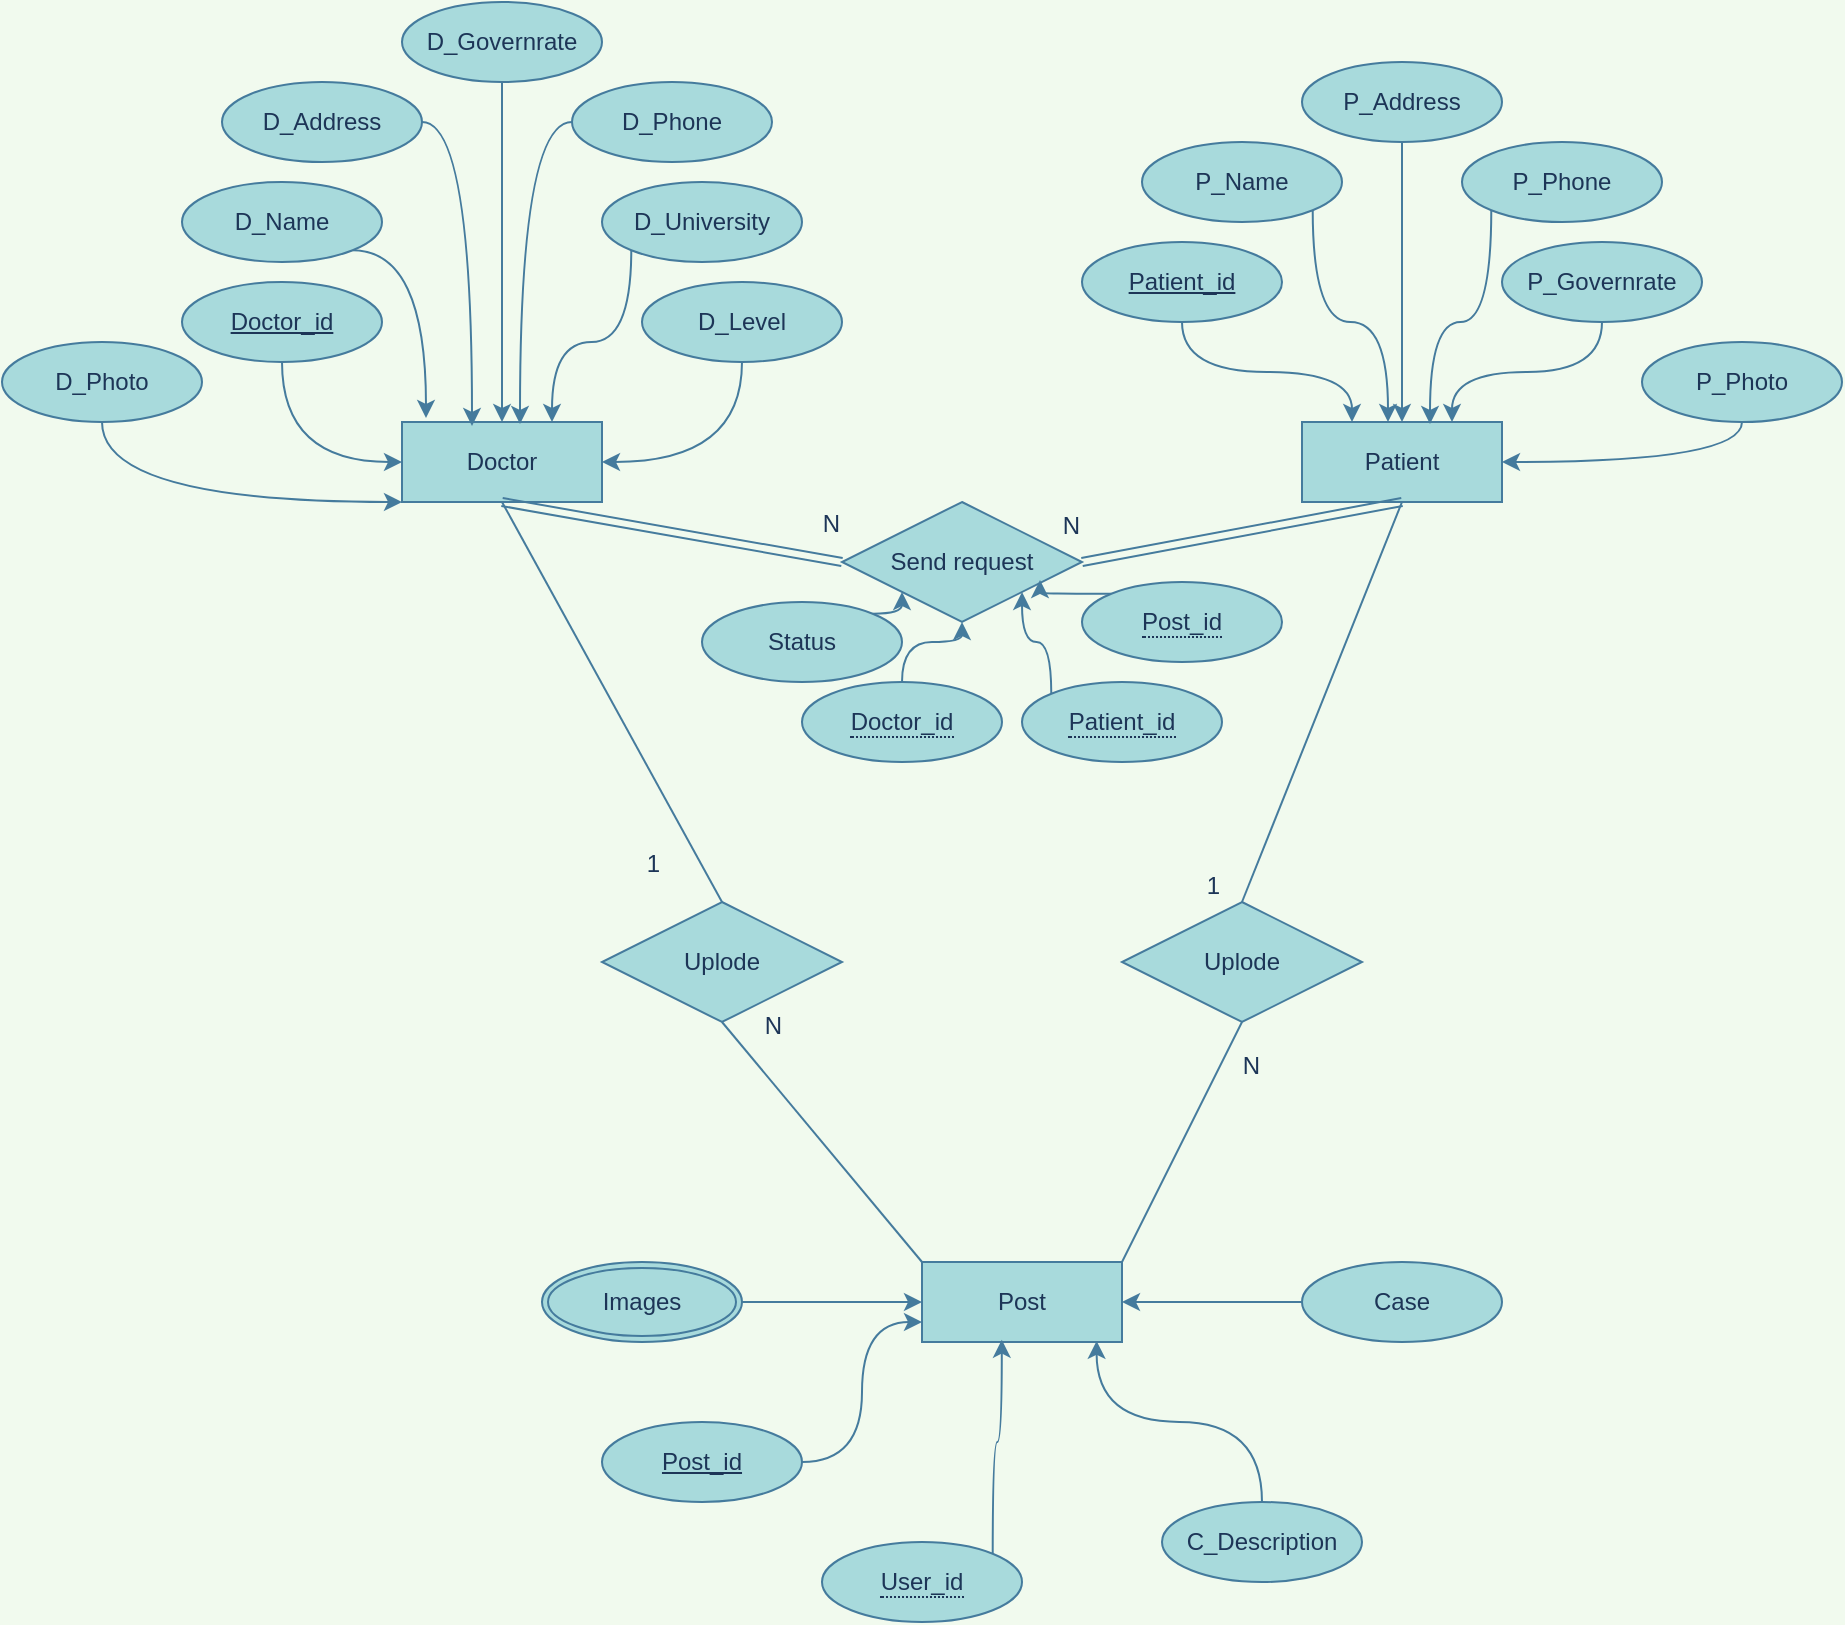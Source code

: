 <mxfile version="18.0.1" type="device"><diagram id="R2lEEEUBdFMjLlhIrx00" name="Page-1"><mxGraphModel dx="2272" dy="878" grid="1" gridSize="10" guides="1" tooltips="1" connect="1" arrows="1" fold="1" page="1" pageScale="1" pageWidth="850" pageHeight="1100" background="#F1FAEE" math="0" shadow="0" extFonts="Permanent Marker^https://fonts.googleapis.com/css?family=Permanent+Marker"><root><mxCell id="0"/><mxCell id="1" parent="0"/><mxCell id="p6AkF4EMMscEZsbePnLb-1" value="Doctor" style="whiteSpace=wrap;html=1;align=center;fillColor=#A8DADC;strokeColor=#457B9D;fontColor=#1D3557;rounded=0;" parent="1" vertex="1"><mxGeometry x="190" y="230" width="100" height="40" as="geometry"/></mxCell><mxCell id="p6AkF4EMMscEZsbePnLb-2" value="Patient" style="rounded=0;arcSize=10;whiteSpace=wrap;html=1;align=center;fillColor=#A8DADC;strokeColor=#457B9D;fontColor=#1D3557;" parent="1" vertex="1"><mxGeometry x="640" y="230" width="100" height="40" as="geometry"/></mxCell><mxCell id="p6AkF4EMMscEZsbePnLb-3" value="Post" style="whiteSpace=wrap;html=1;align=center;fillColor=#A8DADC;strokeColor=#457B9D;fontColor=#1D3557;rounded=0;" parent="1" vertex="1"><mxGeometry x="450" y="650" width="100" height="40" as="geometry"/></mxCell><mxCell id="p6AkF4EMMscEZsbePnLb-9" style="edgeStyle=orthogonalEdgeStyle;rounded=0;orthogonalLoop=1;jettySize=auto;html=1;exitX=0.5;exitY=1;exitDx=0;exitDy=0;entryX=0.25;entryY=0;entryDx=0;entryDy=0;labelBackgroundColor=#F1FAEE;strokeColor=#457B9D;fontColor=#1D3557;curved=1;" parent="1" source="p6AkF4EMMscEZsbePnLb-4" target="p6AkF4EMMscEZsbePnLb-2" edge="1"><mxGeometry relative="1" as="geometry"/></mxCell><mxCell id="p6AkF4EMMscEZsbePnLb-4" value="Patient_id" style="ellipse;whiteSpace=wrap;html=1;align=center;fontStyle=4;fillColor=#A8DADC;strokeColor=#457B9D;fontColor=#1D3557;rounded=0;" parent="1" vertex="1"><mxGeometry x="530" y="140" width="100" height="40" as="geometry"/></mxCell><mxCell id="p6AkF4EMMscEZsbePnLb-10" style="edgeStyle=orthogonalEdgeStyle;rounded=0;orthogonalLoop=1;jettySize=auto;html=1;exitX=1;exitY=1;exitDx=0;exitDy=0;entryX=0.43;entryY=0;entryDx=0;entryDy=0;entryPerimeter=0;labelBackgroundColor=#F1FAEE;strokeColor=#457B9D;fontColor=#1D3557;curved=1;" parent="1" source="p6AkF4EMMscEZsbePnLb-5" target="p6AkF4EMMscEZsbePnLb-2" edge="1"><mxGeometry relative="1" as="geometry"/></mxCell><mxCell id="p6AkF4EMMscEZsbePnLb-5" value="P_Name" style="ellipse;whiteSpace=wrap;html=1;align=center;fillColor=#A8DADC;strokeColor=#457B9D;fontColor=#1D3557;rounded=0;" parent="1" vertex="1"><mxGeometry x="560" y="90" width="100" height="40" as="geometry"/></mxCell><mxCell id="p6AkF4EMMscEZsbePnLb-11" style="edgeStyle=orthogonalEdgeStyle;rounded=0;orthogonalLoop=1;jettySize=auto;html=1;exitX=0.5;exitY=1;exitDx=0;exitDy=0;entryX=0.5;entryY=0;entryDx=0;entryDy=0;labelBackgroundColor=#F1FAEE;strokeColor=#457B9D;fontColor=#1D3557;curved=1;" parent="1" source="p6AkF4EMMscEZsbePnLb-6" target="p6AkF4EMMscEZsbePnLb-2" edge="1"><mxGeometry relative="1" as="geometry"/></mxCell><mxCell id="p6AkF4EMMscEZsbePnLb-6" value="P_Address" style="ellipse;whiteSpace=wrap;html=1;align=center;fillColor=#A8DADC;strokeColor=#457B9D;fontColor=#1D3557;rounded=0;" parent="1" vertex="1"><mxGeometry x="640" y="50" width="100" height="40" as="geometry"/></mxCell><mxCell id="p6AkF4EMMscEZsbePnLb-13" style="edgeStyle=orthogonalEdgeStyle;rounded=0;orthogonalLoop=1;jettySize=auto;html=1;exitX=0.5;exitY=1;exitDx=0;exitDy=0;entryX=0.75;entryY=0;entryDx=0;entryDy=0;labelBackgroundColor=#F1FAEE;strokeColor=#457B9D;fontColor=#1D3557;curved=1;" parent="1" source="p6AkF4EMMscEZsbePnLb-7" target="p6AkF4EMMscEZsbePnLb-2" edge="1"><mxGeometry relative="1" as="geometry"/></mxCell><mxCell id="p6AkF4EMMscEZsbePnLb-7" value="P_Governrate" style="ellipse;whiteSpace=wrap;html=1;align=center;fillColor=#A8DADC;strokeColor=#457B9D;fontColor=#1D3557;rounded=0;" parent="1" vertex="1"><mxGeometry x="740" y="140" width="100" height="40" as="geometry"/></mxCell><mxCell id="p6AkF4EMMscEZsbePnLb-12" style="edgeStyle=orthogonalEdgeStyle;rounded=0;orthogonalLoop=1;jettySize=auto;html=1;exitX=0;exitY=1;exitDx=0;exitDy=0;entryX=0.64;entryY=0.025;entryDx=0;entryDy=0;entryPerimeter=0;labelBackgroundColor=#F1FAEE;strokeColor=#457B9D;fontColor=#1D3557;curved=1;" parent="1" source="p6AkF4EMMscEZsbePnLb-8" target="p6AkF4EMMscEZsbePnLb-2" edge="1"><mxGeometry relative="1" as="geometry"/></mxCell><mxCell id="p6AkF4EMMscEZsbePnLb-8" value="P_Phone" style="ellipse;whiteSpace=wrap;html=1;align=center;fillColor=#A8DADC;strokeColor=#457B9D;fontColor=#1D3557;rounded=0;" parent="1" vertex="1"><mxGeometry x="720" y="90" width="100" height="40" as="geometry"/></mxCell><mxCell id="p6AkF4EMMscEZsbePnLb-14" value="Send request" style="shape=rhombus;perimeter=rhombusPerimeter;whiteSpace=wrap;html=1;align=center;fillColor=#A8DADC;strokeColor=#457B9D;fontColor=#1D3557;rounded=0;" parent="1" vertex="1"><mxGeometry x="410" y="270" width="120" height="60" as="geometry"/></mxCell><mxCell id="p6AkF4EMMscEZsbePnLb-51" style="edgeStyle=orthogonalEdgeStyle;rounded=0;orthogonalLoop=1;jettySize=auto;html=1;exitX=0;exitY=0;exitDx=0;exitDy=0;entryX=0.825;entryY=0.65;entryDx=0;entryDy=0;entryPerimeter=0;labelBackgroundColor=#F1FAEE;strokeColor=#457B9D;fontColor=#1D3557;curved=1;" parent="1" source="p6AkF4EMMscEZsbePnLb-15" target="p6AkF4EMMscEZsbePnLb-14" edge="1"><mxGeometry relative="1" as="geometry"/></mxCell><mxCell id="p6AkF4EMMscEZsbePnLb-15" value="&lt;span style=&quot;border-bottom: 1px dotted&quot;&gt;Post_id&lt;br&gt;&lt;/span&gt;" style="ellipse;whiteSpace=wrap;html=1;align=center;fillColor=#A8DADC;strokeColor=#457B9D;fontColor=#1D3557;rounded=0;" parent="1" vertex="1"><mxGeometry x="530" y="310" width="100" height="40" as="geometry"/></mxCell><mxCell id="p6AkF4EMMscEZsbePnLb-50" style="edgeStyle=orthogonalEdgeStyle;rounded=0;orthogonalLoop=1;jettySize=auto;html=1;exitX=0;exitY=0;exitDx=0;exitDy=0;entryX=1;entryY=1;entryDx=0;entryDy=0;labelBackgroundColor=#F1FAEE;strokeColor=#457B9D;fontColor=#1D3557;curved=1;" parent="1" source="p6AkF4EMMscEZsbePnLb-16" target="p6AkF4EMMscEZsbePnLb-14" edge="1"><mxGeometry relative="1" as="geometry"/></mxCell><mxCell id="p6AkF4EMMscEZsbePnLb-16" value="&lt;span style=&quot;border-bottom: 1px dotted&quot;&gt;Patient_id&lt;br&gt;&lt;/span&gt;" style="ellipse;whiteSpace=wrap;html=1;align=center;fillColor=#A8DADC;strokeColor=#457B9D;fontColor=#1D3557;rounded=0;" parent="1" vertex="1"><mxGeometry x="500" y="360" width="100" height="40" as="geometry"/></mxCell><mxCell id="p6AkF4EMMscEZsbePnLb-40" style="edgeStyle=orthogonalEdgeStyle;rounded=0;orthogonalLoop=1;jettySize=auto;html=1;exitX=0.5;exitY=0;exitDx=0;exitDy=0;entryX=0.5;entryY=1;entryDx=0;entryDy=0;labelBackgroundColor=#F1FAEE;strokeColor=#457B9D;fontColor=#1D3557;curved=1;" parent="1" source="p6AkF4EMMscEZsbePnLb-17" target="p6AkF4EMMscEZsbePnLb-14" edge="1"><mxGeometry relative="1" as="geometry"/></mxCell><mxCell id="p6AkF4EMMscEZsbePnLb-17" value="&lt;span style=&quot;border-bottom: 1px dotted&quot;&gt;Doctor_id&lt;br&gt;&lt;/span&gt;" style="ellipse;whiteSpace=wrap;html=1;align=center;fillColor=#A8DADC;strokeColor=#457B9D;fontColor=#1D3557;rounded=0;" parent="1" vertex="1"><mxGeometry x="390" y="360" width="100" height="40" as="geometry"/></mxCell><mxCell id="p6AkF4EMMscEZsbePnLb-52" style="edgeStyle=orthogonalEdgeStyle;rounded=0;orthogonalLoop=1;jettySize=auto;html=1;exitX=1;exitY=0;exitDx=0;exitDy=0;entryX=0;entryY=1;entryDx=0;entryDy=0;labelBackgroundColor=#F1FAEE;strokeColor=#457B9D;fontColor=#1D3557;curved=1;" parent="1" source="p6AkF4EMMscEZsbePnLb-18" target="p6AkF4EMMscEZsbePnLb-14" edge="1"><mxGeometry relative="1" as="geometry"/></mxCell><mxCell id="p6AkF4EMMscEZsbePnLb-18" value="Status" style="ellipse;whiteSpace=wrap;html=1;align=center;fillColor=#A8DADC;strokeColor=#457B9D;fontColor=#1D3557;rounded=0;" parent="1" vertex="1"><mxGeometry x="340" y="320" width="100" height="40" as="geometry"/></mxCell><mxCell id="p6AkF4EMMscEZsbePnLb-29" style="edgeStyle=orthogonalEdgeStyle;rounded=0;orthogonalLoop=1;jettySize=auto;html=1;exitX=0;exitY=1;exitDx=0;exitDy=0;entryX=0.75;entryY=0;entryDx=0;entryDy=0;labelBackgroundColor=#F1FAEE;strokeColor=#457B9D;fontColor=#1D3557;curved=1;" parent="1" source="p6AkF4EMMscEZsbePnLb-20" target="p6AkF4EMMscEZsbePnLb-1" edge="1"><mxGeometry relative="1" as="geometry"><mxPoint x="260" y="220" as="targetPoint"/></mxGeometry></mxCell><mxCell id="p6AkF4EMMscEZsbePnLb-20" value="D_University" style="ellipse;whiteSpace=wrap;html=1;align=center;fillColor=#A8DADC;strokeColor=#457B9D;fontColor=#1D3557;rounded=0;" parent="1" vertex="1"><mxGeometry x="290" y="110" width="100" height="40" as="geometry"/></mxCell><mxCell id="p6AkF4EMMscEZsbePnLb-31" style="edgeStyle=orthogonalEdgeStyle;rounded=0;orthogonalLoop=1;jettySize=auto;html=1;exitX=0.5;exitY=1;exitDx=0;exitDy=0;entryX=1;entryY=0.5;entryDx=0;entryDy=0;labelBackgroundColor=#F1FAEE;strokeColor=#457B9D;fontColor=#1D3557;curved=1;" parent="1" source="p6AkF4EMMscEZsbePnLb-21" target="p6AkF4EMMscEZsbePnLb-1" edge="1"><mxGeometry relative="1" as="geometry"/></mxCell><mxCell id="p6AkF4EMMscEZsbePnLb-21" value="D_Level" style="ellipse;whiteSpace=wrap;html=1;align=center;fillColor=#A8DADC;strokeColor=#457B9D;fontColor=#1D3557;rounded=0;" parent="1" vertex="1"><mxGeometry x="310" y="160" width="100" height="40" as="geometry"/></mxCell><mxCell id="p6AkF4EMMscEZsbePnLb-37" style="edgeStyle=orthogonalEdgeStyle;rounded=0;orthogonalLoop=1;jettySize=auto;html=1;exitX=0;exitY=0.5;exitDx=0;exitDy=0;entryX=0.59;entryY=0.025;entryDx=0;entryDy=0;entryPerimeter=0;labelBackgroundColor=#F1FAEE;strokeColor=#457B9D;fontColor=#1D3557;curved=1;" parent="1" source="p6AkF4EMMscEZsbePnLb-22" target="p6AkF4EMMscEZsbePnLb-1" edge="1"><mxGeometry relative="1" as="geometry"/></mxCell><mxCell id="p6AkF4EMMscEZsbePnLb-22" value="D_Phone" style="ellipse;whiteSpace=wrap;html=1;align=center;fillColor=#A8DADC;strokeColor=#457B9D;fontColor=#1D3557;rounded=0;" parent="1" vertex="1"><mxGeometry x="275" y="60" width="100" height="40" as="geometry"/></mxCell><mxCell id="p6AkF4EMMscEZsbePnLb-27" style="edgeStyle=orthogonalEdgeStyle;rounded=0;orthogonalLoop=1;jettySize=auto;html=1;exitX=0.5;exitY=1;exitDx=0;exitDy=0;entryX=0.5;entryY=0;entryDx=0;entryDy=0;labelBackgroundColor=#F1FAEE;strokeColor=#457B9D;fontColor=#1D3557;curved=1;" parent="1" source="p6AkF4EMMscEZsbePnLb-23" target="p6AkF4EMMscEZsbePnLb-1" edge="1"><mxGeometry relative="1" as="geometry"/></mxCell><mxCell id="p6AkF4EMMscEZsbePnLb-23" value="D_Governrate" style="ellipse;whiteSpace=wrap;html=1;align=center;fillColor=#A8DADC;strokeColor=#457B9D;fontColor=#1D3557;rounded=0;" parent="1" vertex="1"><mxGeometry x="190" y="20" width="100" height="40" as="geometry"/></mxCell><mxCell id="p6AkF4EMMscEZsbePnLb-36" style="edgeStyle=orthogonalEdgeStyle;rounded=0;orthogonalLoop=1;jettySize=auto;html=1;exitX=1;exitY=0.5;exitDx=0;exitDy=0;entryX=0.35;entryY=0.05;entryDx=0;entryDy=0;entryPerimeter=0;labelBackgroundColor=#F1FAEE;strokeColor=#457B9D;fontColor=#1D3557;curved=1;" parent="1" source="p6AkF4EMMscEZsbePnLb-24" target="p6AkF4EMMscEZsbePnLb-1" edge="1"><mxGeometry relative="1" as="geometry"/></mxCell><mxCell id="p6AkF4EMMscEZsbePnLb-24" value="D_Address" style="ellipse;whiteSpace=wrap;html=1;align=center;fillColor=#A8DADC;strokeColor=#457B9D;fontColor=#1D3557;rounded=0;" parent="1" vertex="1"><mxGeometry x="100" y="60" width="100" height="40" as="geometry"/></mxCell><mxCell id="p6AkF4EMMscEZsbePnLb-35" style="edgeStyle=orthogonalEdgeStyle;rounded=0;orthogonalLoop=1;jettySize=auto;html=1;exitX=1;exitY=1;exitDx=0;exitDy=0;entryX=0.12;entryY=-0.05;entryDx=0;entryDy=0;entryPerimeter=0;labelBackgroundColor=#F1FAEE;strokeColor=#457B9D;fontColor=#1D3557;curved=1;" parent="1" source="p6AkF4EMMscEZsbePnLb-25" target="p6AkF4EMMscEZsbePnLb-1" edge="1"><mxGeometry relative="1" as="geometry"/></mxCell><mxCell id="p6AkF4EMMscEZsbePnLb-25" value="D_Name" style="ellipse;whiteSpace=wrap;html=1;align=center;fillColor=#A8DADC;strokeColor=#457B9D;fontColor=#1D3557;rounded=0;" parent="1" vertex="1"><mxGeometry x="80" y="110" width="100" height="40" as="geometry"/></mxCell><mxCell id="p6AkF4EMMscEZsbePnLb-32" style="edgeStyle=orthogonalEdgeStyle;rounded=0;orthogonalLoop=1;jettySize=auto;html=1;exitX=0.5;exitY=1;exitDx=0;exitDy=0;entryX=0;entryY=0.5;entryDx=0;entryDy=0;labelBackgroundColor=#F1FAEE;strokeColor=#457B9D;fontColor=#1D3557;curved=1;" parent="1" source="p6AkF4EMMscEZsbePnLb-26" target="p6AkF4EMMscEZsbePnLb-1" edge="1"><mxGeometry relative="1" as="geometry"/></mxCell><mxCell id="p6AkF4EMMscEZsbePnLb-26" value="Doctor_id" style="ellipse;whiteSpace=wrap;html=1;align=center;fontStyle=4;fillColor=#A8DADC;strokeColor=#457B9D;fontColor=#1D3557;rounded=0;" parent="1" vertex="1"><mxGeometry x="80" y="160" width="100" height="40" as="geometry"/></mxCell><mxCell id="p6AkF4EMMscEZsbePnLb-44" value="" style="shape=link;html=1;rounded=0;entryX=0;entryY=0.5;entryDx=0;entryDy=0;exitX=0.5;exitY=1;exitDx=0;exitDy=0;labelBackgroundColor=#F1FAEE;strokeColor=#457B9D;fontColor=#1D3557;curved=1;" parent="1" source="p6AkF4EMMscEZsbePnLb-1" target="p6AkF4EMMscEZsbePnLb-14" edge="1"><mxGeometry relative="1" as="geometry"><mxPoint x="230" y="290" as="sourcePoint"/><mxPoint x="450" y="320" as="targetPoint"/></mxGeometry></mxCell><mxCell id="p6AkF4EMMscEZsbePnLb-45" value="N" style="resizable=0;html=1;align=right;verticalAlign=bottom;fillColor=#A8DADC;strokeColor=#457B9D;fontColor=#1D3557;rounded=0;" parent="p6AkF4EMMscEZsbePnLb-44" connectable="0" vertex="1"><mxGeometry x="1" relative="1" as="geometry"><mxPoint y="-10" as="offset"/></mxGeometry></mxCell><mxCell id="p6AkF4EMMscEZsbePnLb-46" value="" style="shape=link;html=1;rounded=0;exitX=0.5;exitY=1;exitDx=0;exitDy=0;entryX=1;entryY=0.5;entryDx=0;entryDy=0;labelBackgroundColor=#F1FAEE;strokeColor=#457B9D;fontColor=#1D3557;curved=1;" parent="1" source="p6AkF4EMMscEZsbePnLb-2" target="p6AkF4EMMscEZsbePnLb-14" edge="1"><mxGeometry relative="1" as="geometry"><mxPoint x="620" y="330" as="sourcePoint"/><mxPoint x="780" y="330" as="targetPoint"/><Array as="points"/></mxGeometry></mxCell><mxCell id="p6AkF4EMMscEZsbePnLb-47" value="N" style="resizable=0;html=1;align=right;verticalAlign=bottom;fillColor=#A8DADC;strokeColor=#457B9D;fontColor=#1D3557;rounded=0;" parent="p6AkF4EMMscEZsbePnLb-46" connectable="0" vertex="1"><mxGeometry x="1" relative="1" as="geometry"><mxPoint y="-10" as="offset"/></mxGeometry></mxCell><mxCell id="p6AkF4EMMscEZsbePnLb-53" value="Uplode" style="shape=rhombus;perimeter=rhombusPerimeter;whiteSpace=wrap;html=1;align=center;fillColor=#A8DADC;strokeColor=#457B9D;fontColor=#1D3557;rounded=0;" parent="1" vertex="1"><mxGeometry x="290" y="470" width="120" height="60" as="geometry"/></mxCell><mxCell id="p6AkF4EMMscEZsbePnLb-54" value="Uplode" style="shape=rhombus;perimeter=rhombusPerimeter;whiteSpace=wrap;html=1;align=center;fillColor=#A8DADC;strokeColor=#457B9D;fontColor=#1D3557;rounded=0;" parent="1" vertex="1"><mxGeometry x="550" y="470" width="120" height="60" as="geometry"/></mxCell><mxCell id="p6AkF4EMMscEZsbePnLb-62" style="edgeStyle=orthogonalEdgeStyle;rounded=0;orthogonalLoop=1;jettySize=auto;html=1;exitX=1;exitY=0.5;exitDx=0;exitDy=0;entryX=0;entryY=0.5;entryDx=0;entryDy=0;labelBackgroundColor=#F1FAEE;strokeColor=#457B9D;fontColor=#1D3557;curved=1;" parent="1" source="p6AkF4EMMscEZsbePnLb-55" target="p6AkF4EMMscEZsbePnLb-3" edge="1"><mxGeometry relative="1" as="geometry"/></mxCell><mxCell id="p6AkF4EMMscEZsbePnLb-55" value="Images" style="ellipse;shape=doubleEllipse;margin=3;whiteSpace=wrap;html=1;align=center;fillColor=#A8DADC;strokeColor=#457B9D;fontColor=#1D3557;rounded=0;" parent="1" vertex="1"><mxGeometry x="260" y="650" width="100" height="40" as="geometry"/></mxCell><mxCell id="p6AkF4EMMscEZsbePnLb-64" style="edgeStyle=orthogonalEdgeStyle;rounded=0;orthogonalLoop=1;jettySize=auto;html=1;exitX=1;exitY=0;exitDx=0;exitDy=0;entryX=0.399;entryY=0.971;entryDx=0;entryDy=0;entryPerimeter=0;labelBackgroundColor=#F1FAEE;strokeColor=#457B9D;fontColor=#1D3557;curved=1;" parent="1" source="p6AkF4EMMscEZsbePnLb-56" target="p6AkF4EMMscEZsbePnLb-3" edge="1"><mxGeometry relative="1" as="geometry"/></mxCell><mxCell id="p6AkF4EMMscEZsbePnLb-56" value="&lt;span style=&quot;border-bottom: 1px dotted&quot;&gt;User_id&lt;br&gt;&lt;/span&gt;" style="ellipse;whiteSpace=wrap;html=1;align=center;fillColor=#A8DADC;strokeColor=#457B9D;fontColor=#1D3557;rounded=0;" parent="1" vertex="1"><mxGeometry x="400" y="790" width="100" height="40" as="geometry"/></mxCell><mxCell id="p6AkF4EMMscEZsbePnLb-63" style="edgeStyle=orthogonalEdgeStyle;rounded=0;orthogonalLoop=1;jettySize=auto;html=1;exitX=1;exitY=0.5;exitDx=0;exitDy=0;entryX=0;entryY=0.75;entryDx=0;entryDy=0;labelBackgroundColor=#F1FAEE;strokeColor=#457B9D;fontColor=#1D3557;curved=1;" parent="1" source="p6AkF4EMMscEZsbePnLb-57" target="p6AkF4EMMscEZsbePnLb-3" edge="1"><mxGeometry relative="1" as="geometry"/></mxCell><mxCell id="p6AkF4EMMscEZsbePnLb-57" value="Post_id" style="ellipse;whiteSpace=wrap;html=1;align=center;fontStyle=4;fillColor=#A8DADC;strokeColor=#457B9D;fontColor=#1D3557;rounded=0;" parent="1" vertex="1"><mxGeometry x="290" y="730" width="100" height="40" as="geometry"/></mxCell><mxCell id="p6AkF4EMMscEZsbePnLb-68" style="edgeStyle=orthogonalEdgeStyle;rounded=0;orthogonalLoop=1;jettySize=auto;html=1;exitX=0;exitY=0.5;exitDx=0;exitDy=0;entryX=1;entryY=0.5;entryDx=0;entryDy=0;labelBackgroundColor=#F1FAEE;strokeColor=#457B9D;fontColor=#1D3557;curved=1;" parent="1" source="p6AkF4EMMscEZsbePnLb-60" target="p6AkF4EMMscEZsbePnLb-3" edge="1"><mxGeometry relative="1" as="geometry"/></mxCell><mxCell id="p6AkF4EMMscEZsbePnLb-60" value="Case" style="ellipse;whiteSpace=wrap;html=1;align=center;fillColor=#A8DADC;strokeColor=#457B9D;fontColor=#1D3557;rounded=0;" parent="1" vertex="1"><mxGeometry x="640" y="650" width="100" height="40" as="geometry"/></mxCell><mxCell id="p6AkF4EMMscEZsbePnLb-65" style="edgeStyle=orthogonalEdgeStyle;rounded=0;orthogonalLoop=1;jettySize=auto;html=1;exitX=0.5;exitY=0;exitDx=0;exitDy=0;labelBackgroundColor=#F1FAEE;strokeColor=#457B9D;fontColor=#1D3557;curved=1;entryX=0.873;entryY=0.986;entryDx=0;entryDy=0;entryPerimeter=0;" parent="1" source="p6AkF4EMMscEZsbePnLb-61" target="p6AkF4EMMscEZsbePnLb-3" edge="1"><mxGeometry relative="1" as="geometry"><mxPoint x="530" y="700" as="targetPoint"/></mxGeometry></mxCell><mxCell id="p6AkF4EMMscEZsbePnLb-61" value="C_Description" style="ellipse;whiteSpace=wrap;html=1;align=center;fillColor=#A8DADC;strokeColor=#457B9D;fontColor=#1D3557;rounded=0;" parent="1" vertex="1"><mxGeometry x="570" y="770" width="100" height="40" as="geometry"/></mxCell><mxCell id="p6AkF4EMMscEZsbePnLb-69" value="" style="endArrow=none;html=1;rounded=0;entryX=0.5;entryY=1;entryDx=0;entryDy=0;exitX=0.5;exitY=0;exitDx=0;exitDy=0;labelBackgroundColor=#F1FAEE;strokeColor=#457B9D;fontColor=#1D3557;curved=1;" parent="1" source="p6AkF4EMMscEZsbePnLb-53" target="p6AkF4EMMscEZsbePnLb-1" edge="1"><mxGeometry relative="1" as="geometry"><mxPoint x="100" y="370" as="sourcePoint"/><mxPoint x="260" y="370" as="targetPoint"/></mxGeometry></mxCell><mxCell id="p6AkF4EMMscEZsbePnLb-70" value="1" style="resizable=0;html=1;align=right;verticalAlign=bottom;fillColor=#A8DADC;strokeColor=#457B9D;fontColor=#1D3557;rounded=0;" parent="p6AkF4EMMscEZsbePnLb-69" connectable="0" vertex="1"><mxGeometry x="1" relative="1" as="geometry"><mxPoint x="80" y="190" as="offset"/></mxGeometry></mxCell><mxCell id="p6AkF4EMMscEZsbePnLb-71" value="" style="endArrow=none;html=1;rounded=0;entryX=0.5;entryY=1;entryDx=0;entryDy=0;exitX=0;exitY=0;exitDx=0;exitDy=0;labelBackgroundColor=#F1FAEE;strokeColor=#457B9D;fontColor=#1D3557;curved=1;" parent="1" source="p6AkF4EMMscEZsbePnLb-3" target="p6AkF4EMMscEZsbePnLb-53" edge="1"><mxGeometry relative="1" as="geometry"><mxPoint x="240" y="560" as="sourcePoint"/><mxPoint x="400" y="560" as="targetPoint"/></mxGeometry></mxCell><mxCell id="p6AkF4EMMscEZsbePnLb-72" value="N" style="resizable=0;html=1;align=right;verticalAlign=bottom;fillColor=#A8DADC;strokeColor=#457B9D;fontColor=#1D3557;rounded=0;" parent="p6AkF4EMMscEZsbePnLb-71" connectable="0" vertex="1"><mxGeometry x="1" relative="1" as="geometry"><mxPoint x="30" y="10" as="offset"/></mxGeometry></mxCell><mxCell id="p6AkF4EMMscEZsbePnLb-74" value="" style="endArrow=none;html=1;rounded=0;entryX=0.5;entryY=0;entryDx=0;entryDy=0;exitX=0.5;exitY=1;exitDx=0;exitDy=0;labelBackgroundColor=#F1FAEE;strokeColor=#457B9D;fontColor=#1D3557;curved=1;" parent="1" source="p6AkF4EMMscEZsbePnLb-2" target="p6AkF4EMMscEZsbePnLb-54" edge="1"><mxGeometry relative="1" as="geometry"><mxPoint x="740" y="410" as="sourcePoint"/><mxPoint x="740" y="460" as="targetPoint"/></mxGeometry></mxCell><mxCell id="p6AkF4EMMscEZsbePnLb-75" value="1" style="resizable=0;html=1;align=right;verticalAlign=bottom;fillColor=#A8DADC;strokeColor=#457B9D;fontColor=#1D3557;rounded=0;" parent="p6AkF4EMMscEZsbePnLb-74" connectable="0" vertex="1"><mxGeometry x="1" relative="1" as="geometry"><mxPoint x="-10" as="offset"/></mxGeometry></mxCell><mxCell id="p6AkF4EMMscEZsbePnLb-77" value="" style="endArrow=none;html=1;rounded=0;exitX=1;exitY=0;exitDx=0;exitDy=0;entryX=0.5;entryY=1;entryDx=0;entryDy=0;labelBackgroundColor=#F1FAEE;strokeColor=#457B9D;fontColor=#1D3557;curved=1;" parent="1" source="p6AkF4EMMscEZsbePnLb-3" target="p6AkF4EMMscEZsbePnLb-54" edge="1"><mxGeometry relative="1" as="geometry"><mxPoint x="580" y="560" as="sourcePoint"/><mxPoint x="740" y="560" as="targetPoint"/></mxGeometry></mxCell><mxCell id="p6AkF4EMMscEZsbePnLb-78" value="N" style="resizable=0;html=1;align=right;verticalAlign=bottom;fillColor=#A8DADC;strokeColor=#457B9D;fontColor=#1D3557;rounded=0;" parent="p6AkF4EMMscEZsbePnLb-77" connectable="0" vertex="1"><mxGeometry x="1" relative="1" as="geometry"><mxPoint x="10" y="30" as="offset"/></mxGeometry></mxCell><mxCell id="H496JszxqTaUdNqsWqsA-1" value="P_Photo" style="ellipse;whiteSpace=wrap;html=1;align=center;fillColor=#A8DADC;strokeColor=#457B9D;fontColor=#1D3557;rounded=0;" vertex="1" parent="1"><mxGeometry x="810" y="190" width="100" height="40" as="geometry"/></mxCell><mxCell id="H496JszxqTaUdNqsWqsA-3" style="edgeStyle=orthogonalEdgeStyle;rounded=0;orthogonalLoop=1;jettySize=auto;html=1;exitX=0.5;exitY=1;exitDx=0;exitDy=0;entryX=1;entryY=0.5;entryDx=0;entryDy=0;labelBackgroundColor=#F1FAEE;strokeColor=#457B9D;fontColor=#1D3557;curved=1;" edge="1" parent="1" source="H496JszxqTaUdNqsWqsA-1" target="p6AkF4EMMscEZsbePnLb-2"><mxGeometry relative="1" as="geometry"><mxPoint x="827.5" y="210" as="sourcePoint"/><mxPoint x="752.5" y="260" as="targetPoint"/></mxGeometry></mxCell><mxCell id="H496JszxqTaUdNqsWqsA-4" value="D_Photo" style="ellipse;whiteSpace=wrap;html=1;align=center;fillColor=#A8DADC;strokeColor=#457B9D;fontColor=#1D3557;rounded=0;" vertex="1" parent="1"><mxGeometry x="-10" y="190" width="100" height="40" as="geometry"/></mxCell><mxCell id="H496JszxqTaUdNqsWqsA-5" style="edgeStyle=orthogonalEdgeStyle;rounded=0;orthogonalLoop=1;jettySize=auto;html=1;exitX=0.5;exitY=1;exitDx=0;exitDy=0;entryX=0;entryY=1;entryDx=0;entryDy=0;labelBackgroundColor=#F1FAEE;strokeColor=#457B9D;fontColor=#1D3557;curved=1;" edge="1" parent="1" source="H496JszxqTaUdNqsWqsA-4" target="p6AkF4EMMscEZsbePnLb-1"><mxGeometry relative="1" as="geometry"><mxPoint x="70" y="240" as="sourcePoint"/><mxPoint x="130" y="290" as="targetPoint"/><Array as="points"><mxPoint x="40" y="270"/></Array></mxGeometry></mxCell></root></mxGraphModel></diagram></mxfile>